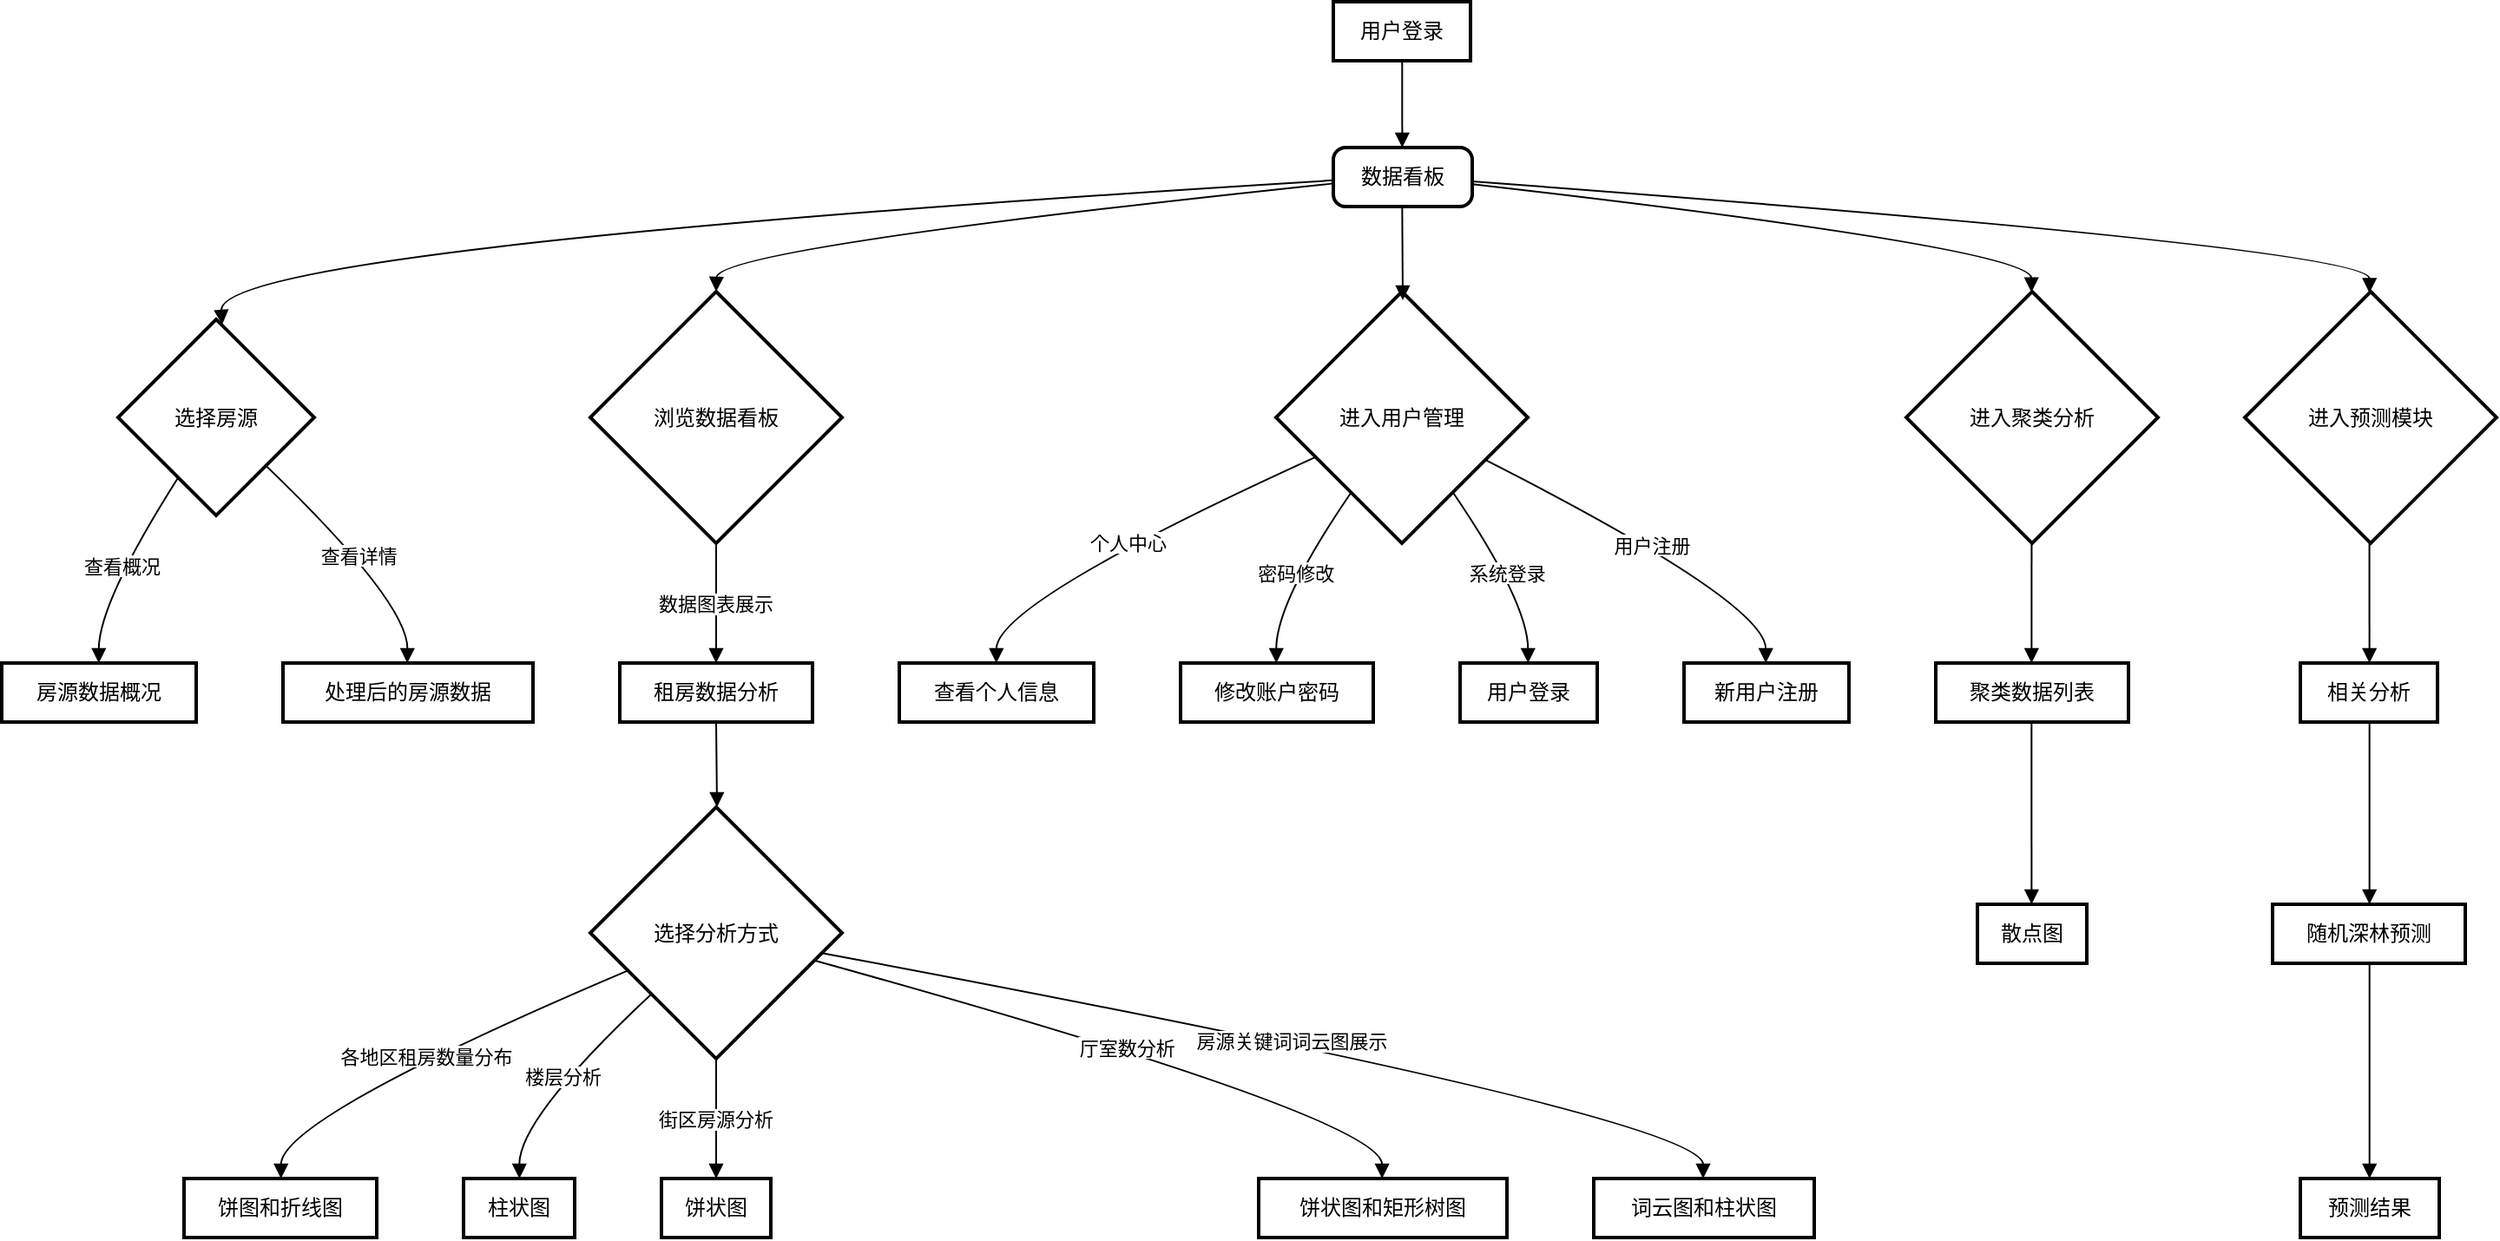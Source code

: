 <mxfile version="21.3.7" type="github">
  <diagram name="第 1 页" id="onNldy-fITMc3NeipK9k">
    <mxGraphModel dx="1461" dy="783" grid="0" gridSize="10" guides="1" tooltips="1" connect="1" arrows="1" fold="1" page="0" pageScale="1" pageWidth="827" pageHeight="1169" math="0" shadow="0">
      <root>
        <mxCell id="0" />
        <mxCell id="1" parent="0" />
        <mxCell id="FpbgR8NVeoe7G8xgClGx-1" value="用户登录" style="whiteSpace=wrap;strokeWidth=2;" vertex="1" parent="1">
          <mxGeometry x="787" y="20" width="79" height="34" as="geometry" />
        </mxCell>
        <mxCell id="FpbgR8NVeoe7G8xgClGx-2" value="数据看板" style="rounded=1;absoluteArcSize=1;arcSize=14;whiteSpace=wrap;strokeWidth=2;" vertex="1" parent="1">
          <mxGeometry x="787" y="104" width="80" height="34" as="geometry" />
        </mxCell>
        <mxCell id="FpbgR8NVeoe7G8xgClGx-3" value="选择房源" style="rhombus;strokeWidth=2;whiteSpace=wrap;" vertex="1" parent="1">
          <mxGeometry x="87" y="203" width="113" height="113" as="geometry" />
        </mxCell>
        <mxCell id="FpbgR8NVeoe7G8xgClGx-4" value="房源数据概况" style="whiteSpace=wrap;strokeWidth=2;" vertex="1" parent="1">
          <mxGeometry x="20" y="401" width="112" height="34" as="geometry" />
        </mxCell>
        <mxCell id="FpbgR8NVeoe7G8xgClGx-5" value="处理后的房源数据" style="whiteSpace=wrap;strokeWidth=2;" vertex="1" parent="1">
          <mxGeometry x="182" y="401" width="144" height="34" as="geometry" />
        </mxCell>
        <mxCell id="FpbgR8NVeoe7G8xgClGx-6" value="浏览数据看板" style="rhombus;strokeWidth=2;whiteSpace=wrap;" vertex="1" parent="1">
          <mxGeometry x="359" y="187" width="145" height="145" as="geometry" />
        </mxCell>
        <mxCell id="FpbgR8NVeoe7G8xgClGx-7" value="租房数据分析" style="whiteSpace=wrap;strokeWidth=2;" vertex="1" parent="1">
          <mxGeometry x="376" y="401" width="111" height="34" as="geometry" />
        </mxCell>
        <mxCell id="FpbgR8NVeoe7G8xgClGx-8" value="选择分析方式" style="rhombus;strokeWidth=2;whiteSpace=wrap;" vertex="1" parent="1">
          <mxGeometry x="359" y="484" width="145" height="145" as="geometry" />
        </mxCell>
        <mxCell id="FpbgR8NVeoe7G8xgClGx-9" value="饼图和折线图" style="whiteSpace=wrap;strokeWidth=2;" vertex="1" parent="1">
          <mxGeometry x="125" y="698" width="111" height="34" as="geometry" />
        </mxCell>
        <mxCell id="FpbgR8NVeoe7G8xgClGx-10" value="柱状图" style="whiteSpace=wrap;strokeWidth=2;" vertex="1" parent="1">
          <mxGeometry x="286" y="698" width="64" height="34" as="geometry" />
        </mxCell>
        <mxCell id="FpbgR8NVeoe7G8xgClGx-11" value="饼状图" style="whiteSpace=wrap;strokeWidth=2;" vertex="1" parent="1">
          <mxGeometry x="400" y="698" width="63" height="34" as="geometry" />
        </mxCell>
        <mxCell id="FpbgR8NVeoe7G8xgClGx-12" value="饼状图和矩形树图" style="whiteSpace=wrap;strokeWidth=2;" vertex="1" parent="1">
          <mxGeometry x="744" y="698" width="143" height="34" as="geometry" />
        </mxCell>
        <mxCell id="FpbgR8NVeoe7G8xgClGx-13" value="词云图和柱状图" style="whiteSpace=wrap;strokeWidth=2;" vertex="1" parent="1">
          <mxGeometry x="937" y="698" width="127" height="34" as="geometry" />
        </mxCell>
        <mxCell id="FpbgR8NVeoe7G8xgClGx-14" value="进入用户管理" style="rhombus;strokeWidth=2;whiteSpace=wrap;" vertex="1" parent="1">
          <mxGeometry x="754" y="187" width="145" height="145" as="geometry" />
        </mxCell>
        <mxCell id="FpbgR8NVeoe7G8xgClGx-15" value="查看个人信息" style="whiteSpace=wrap;strokeWidth=2;" vertex="1" parent="1">
          <mxGeometry x="537" y="401" width="112" height="34" as="geometry" />
        </mxCell>
        <mxCell id="FpbgR8NVeoe7G8xgClGx-16" value="修改账户密码" style="whiteSpace=wrap;strokeWidth=2;" vertex="1" parent="1">
          <mxGeometry x="699" y="401" width="111" height="34" as="geometry" />
        </mxCell>
        <mxCell id="FpbgR8NVeoe7G8xgClGx-17" value="用户登录" style="whiteSpace=wrap;strokeWidth=2;" vertex="1" parent="1">
          <mxGeometry x="860" y="401" width="79" height="34" as="geometry" />
        </mxCell>
        <mxCell id="FpbgR8NVeoe7G8xgClGx-18" value="新用户注册" style="whiteSpace=wrap;strokeWidth=2;" vertex="1" parent="1">
          <mxGeometry x="989" y="401" width="95" height="34" as="geometry" />
        </mxCell>
        <mxCell id="FpbgR8NVeoe7G8xgClGx-19" value="进入聚类分析" style="rhombus;strokeWidth=2;whiteSpace=wrap;" vertex="1" parent="1">
          <mxGeometry x="1117" y="187" width="145" height="145" as="geometry" />
        </mxCell>
        <mxCell id="FpbgR8NVeoe7G8xgClGx-20" value="聚类数据列表" style="whiteSpace=wrap;strokeWidth=2;" vertex="1" parent="1">
          <mxGeometry x="1134" y="401" width="111" height="34" as="geometry" />
        </mxCell>
        <mxCell id="FpbgR8NVeoe7G8xgClGx-21" value="散点图" style="whiteSpace=wrap;strokeWidth=2;" vertex="1" parent="1">
          <mxGeometry x="1158" y="540" width="63" height="34" as="geometry" />
        </mxCell>
        <mxCell id="FpbgR8NVeoe7G8xgClGx-22" value="进入预测模块" style="rhombus;strokeWidth=2;whiteSpace=wrap;" vertex="1" parent="1">
          <mxGeometry x="1312" y="187" width="145" height="145" as="geometry" />
        </mxCell>
        <mxCell id="FpbgR8NVeoe7G8xgClGx-23" value="相关分析" style="whiteSpace=wrap;strokeWidth=2;" vertex="1" parent="1">
          <mxGeometry x="1344" y="401" width="79" height="34" as="geometry" />
        </mxCell>
        <mxCell id="FpbgR8NVeoe7G8xgClGx-24" value="随机深林预测" style="whiteSpace=wrap;strokeWidth=2;" vertex="1" parent="1">
          <mxGeometry x="1328" y="540" width="111" height="34" as="geometry" />
        </mxCell>
        <mxCell id="FpbgR8NVeoe7G8xgClGx-25" value="预测结果" style="whiteSpace=wrap;strokeWidth=2;" vertex="1" parent="1">
          <mxGeometry x="1344" y="698" width="80" height="34" as="geometry" />
        </mxCell>
        <mxCell id="FpbgR8NVeoe7G8xgClGx-26" value="" style="curved=1;startArrow=none;endArrow=block;exitX=0.502;exitY=0.99;entryX=0.496;entryY=-0.01;rounded=0;" edge="1" parent="1" source="FpbgR8NVeoe7G8xgClGx-1" target="FpbgR8NVeoe7G8xgClGx-2">
          <mxGeometry relative="1" as="geometry">
            <Array as="points" />
          </mxGeometry>
        </mxCell>
        <mxCell id="FpbgR8NVeoe7G8xgClGx-27" value="" style="curved=1;startArrow=none;endArrow=block;exitX=-0.002;exitY=0.557;rounded=0;" edge="1" parent="1" source="FpbgR8NVeoe7G8xgClGx-2">
          <mxGeometry relative="1" as="geometry">
            <Array as="points">
              <mxPoint x="144" y="162" />
            </Array>
            <mxPoint x="147" y="206" as="targetPoint" />
          </mxGeometry>
        </mxCell>
        <mxCell id="FpbgR8NVeoe7G8xgClGx-28" value="查看概况" style="curved=1;startArrow=none;endArrow=block;exitX=0.185;exitY=1.0;entryX=0.499;entryY=-0.01;rounded=0;" edge="1" parent="1" source="FpbgR8NVeoe7G8xgClGx-3" target="FpbgR8NVeoe7G8xgClGx-4">
          <mxGeometry relative="1" as="geometry">
            <Array as="points">
              <mxPoint x="76" y="366" />
            </Array>
          </mxGeometry>
        </mxCell>
        <mxCell id="FpbgR8NVeoe7G8xgClGx-29" value="查看详情" style="curved=1;startArrow=none;endArrow=block;exitX=1.001;exitY=0.986;entryX=0.497;entryY=-0.01;rounded=0;" edge="1" parent="1" source="FpbgR8NVeoe7G8xgClGx-3" target="FpbgR8NVeoe7G8xgClGx-5">
          <mxGeometry relative="1" as="geometry">
            <Array as="points">
              <mxPoint x="254" y="366" />
            </Array>
          </mxGeometry>
        </mxCell>
        <mxCell id="FpbgR8NVeoe7G8xgClGx-30" value="" style="curved=1;startArrow=none;endArrow=block;exitX=-0.002;exitY=0.609;entryX=0.5;entryY=0;rounded=0;entryDx=0;entryDy=0;" edge="1" parent="1" source="FpbgR8NVeoe7G8xgClGx-2" target="FpbgR8NVeoe7G8xgClGx-6">
          <mxGeometry relative="1" as="geometry">
            <Array as="points">
              <mxPoint x="432" y="162" />
            </Array>
          </mxGeometry>
        </mxCell>
        <mxCell id="FpbgR8NVeoe7G8xgClGx-31" value="数据图表展示" style="curved=1;startArrow=none;endArrow=block;exitX=0.5;exitY=1.0;entryX=0.5;entryY=-0.01;rounded=0;" edge="1" parent="1" source="FpbgR8NVeoe7G8xgClGx-6" target="FpbgR8NVeoe7G8xgClGx-7">
          <mxGeometry relative="1" as="geometry">
            <Array as="points" />
          </mxGeometry>
        </mxCell>
        <mxCell id="FpbgR8NVeoe7G8xgClGx-32" value="" style="curved=1;startArrow=none;endArrow=block;exitX=0.5;exitY=0.98;rounded=0;" edge="1" parent="1" source="FpbgR8NVeoe7G8xgClGx-7">
          <mxGeometry relative="1" as="geometry">
            <Array as="points" />
            <mxPoint x="432" y="484" as="targetPoint" />
          </mxGeometry>
        </mxCell>
        <mxCell id="FpbgR8NVeoe7G8xgClGx-33" value="各地区租房数量分布" style="curved=1;startArrow=none;endArrow=block;exitX=0.001;exitY=0.713;entryX=0.503;entryY=-0.01;rounded=0;" edge="1" parent="1" source="FpbgR8NVeoe7G8xgClGx-8" target="FpbgR8NVeoe7G8xgClGx-9">
          <mxGeometry relative="1" as="geometry">
            <Array as="points">
              <mxPoint x="181" y="663" />
            </Array>
          </mxGeometry>
        </mxCell>
        <mxCell id="FpbgR8NVeoe7G8xgClGx-34" value="楼层分析" style="curved=1;startArrow=none;endArrow=block;exitX=0.001;exitY=0.971;entryX=0.503;entryY=-0.01;rounded=0;" edge="1" parent="1" source="FpbgR8NVeoe7G8xgClGx-8" target="FpbgR8NVeoe7G8xgClGx-10">
          <mxGeometry relative="1" as="geometry">
            <Array as="points">
              <mxPoint x="318" y="663" />
            </Array>
          </mxGeometry>
        </mxCell>
        <mxCell id="FpbgR8NVeoe7G8xgClGx-35" value="街区房源分析" style="curved=1;startArrow=none;endArrow=block;exitX=0.5;exitY=1.0;entryX=0.5;entryY=-0.01;rounded=0;" edge="1" parent="1" source="FpbgR8NVeoe7G8xgClGx-8" target="FpbgR8NVeoe7G8xgClGx-11">
          <mxGeometry relative="1" as="geometry">
            <Array as="points" />
          </mxGeometry>
        </mxCell>
        <mxCell id="FpbgR8NVeoe7G8xgClGx-36" value="厅室数分析" style="curved=1;startArrow=none;endArrow=block;exitX=0.999;exitY=0.64;entryX=0.497;entryY=-0.01;rounded=0;" edge="1" parent="1" source="FpbgR8NVeoe7G8xgClGx-8" target="FpbgR8NVeoe7G8xgClGx-12">
          <mxGeometry relative="1" as="geometry">
            <Array as="points">
              <mxPoint x="815" y="663" />
            </Array>
          </mxGeometry>
        </mxCell>
        <mxCell id="FpbgR8NVeoe7G8xgClGx-37" value="房源关键词词云图展示" style="curved=1;startArrow=none;endArrow=block;exitX=0.999;exitY=0.595;entryX=0.496;entryY=-0.01;rounded=0;" edge="1" parent="1" source="FpbgR8NVeoe7G8xgClGx-8" target="FpbgR8NVeoe7G8xgClGx-13">
          <mxGeometry relative="1" as="geometry">
            <Array as="points">
              <mxPoint x="1000" y="663" />
            </Array>
          </mxGeometry>
        </mxCell>
        <mxCell id="FpbgR8NVeoe7G8xgClGx-38" value="" style="curved=1;startArrow=none;endArrow=block;exitX=0.496;exitY=0.98;rounded=0;" edge="1" parent="1" source="FpbgR8NVeoe7G8xgClGx-2">
          <mxGeometry relative="1" as="geometry">
            <Array as="points" />
            <mxPoint x="827" y="192" as="targetPoint" />
          </mxGeometry>
        </mxCell>
        <mxCell id="FpbgR8NVeoe7G8xgClGx-39" value="个人中心" style="curved=1;startArrow=none;endArrow=block;exitX=0.002;exitY=0.729;entryX=0.499;entryY=-0.01;rounded=0;" edge="1" parent="1" source="FpbgR8NVeoe7G8xgClGx-14" target="FpbgR8NVeoe7G8xgClGx-15">
          <mxGeometry relative="1" as="geometry">
            <Array as="points">
              <mxPoint x="593" y="366" />
            </Array>
          </mxGeometry>
        </mxCell>
        <mxCell id="FpbgR8NVeoe7G8xgClGx-40" value="密码修改" style="curved=1;startArrow=none;endArrow=block;exitX=0.162;exitY=1.0;entryX=0.497;entryY=-0.01;rounded=0;" edge="1" parent="1" source="FpbgR8NVeoe7G8xgClGx-14" target="FpbgR8NVeoe7G8xgClGx-16">
          <mxGeometry relative="1" as="geometry">
            <Array as="points">
              <mxPoint x="754" y="366" />
            </Array>
          </mxGeometry>
        </mxCell>
        <mxCell id="FpbgR8NVeoe7G8xgClGx-41" value="系统登录" style="curved=1;startArrow=none;endArrow=block;exitX=0.84;exitY=1.0;entryX=0.496;entryY=-0.01;rounded=0;" edge="1" parent="1" source="FpbgR8NVeoe7G8xgClGx-14" target="FpbgR8NVeoe7G8xgClGx-17">
          <mxGeometry relative="1" as="geometry">
            <Array as="points">
              <mxPoint x="899" y="366" />
            </Array>
          </mxGeometry>
        </mxCell>
        <mxCell id="FpbgR8NVeoe7G8xgClGx-42" value="用户注册" style="curved=1;startArrow=none;endArrow=block;exitX=1.0;exitY=0.755;entryX=0.496;entryY=-0.01;rounded=0;" edge="1" parent="1" source="FpbgR8NVeoe7G8xgClGx-14" target="FpbgR8NVeoe7G8xgClGx-18">
          <mxGeometry relative="1" as="geometry">
            <Array as="points">
              <mxPoint x="1036" y="366" />
            </Array>
          </mxGeometry>
        </mxCell>
        <mxCell id="FpbgR8NVeoe7G8xgClGx-43" value="" style="curved=1;startArrow=none;endArrow=block;exitX=0.994;exitY=0.62;rounded=0;" edge="1" parent="1" source="FpbgR8NVeoe7G8xgClGx-2" target="FpbgR8NVeoe7G8xgClGx-19">
          <mxGeometry relative="1" as="geometry">
            <Array as="points">
              <mxPoint x="1189" y="162" />
            </Array>
          </mxGeometry>
        </mxCell>
        <mxCell id="FpbgR8NVeoe7G8xgClGx-44" value="" style="curved=1;startArrow=none;endArrow=block;exitX=0.498;exitY=1.0;entryX=0.497;entryY=-0.01;rounded=0;" edge="1" parent="1" source="FpbgR8NVeoe7G8xgClGx-19" target="FpbgR8NVeoe7G8xgClGx-20">
          <mxGeometry relative="1" as="geometry">
            <Array as="points" />
          </mxGeometry>
        </mxCell>
        <mxCell id="FpbgR8NVeoe7G8xgClGx-45" value="" style="curved=1;startArrow=none;endArrow=block;exitX=0.497;exitY=0.98;entryX=0.495;entryY=-0.005;rounded=0;" edge="1" parent="1" source="FpbgR8NVeoe7G8xgClGx-20" target="FpbgR8NVeoe7G8xgClGx-21">
          <mxGeometry relative="1" as="geometry">
            <Array as="points" />
          </mxGeometry>
        </mxCell>
        <mxCell id="FpbgR8NVeoe7G8xgClGx-46" value="" style="curved=1;startArrow=none;endArrow=block;exitX=0.994;exitY=0.573;entryX=0.495;entryY=0.002;rounded=0;" edge="1" parent="1" source="FpbgR8NVeoe7G8xgClGx-2" target="FpbgR8NVeoe7G8xgClGx-22">
          <mxGeometry relative="1" as="geometry">
            <Array as="points">
              <mxPoint x="1384" y="162" />
            </Array>
          </mxGeometry>
        </mxCell>
        <mxCell id="FpbgR8NVeoe7G8xgClGx-47" value="" style="curved=1;startArrow=none;endArrow=block;exitX=0.495;exitY=1.0;entryX=0.504;entryY=-0.01;rounded=0;" edge="1" parent="1" source="FpbgR8NVeoe7G8xgClGx-22" target="FpbgR8NVeoe7G8xgClGx-23">
          <mxGeometry relative="1" as="geometry">
            <Array as="points" />
          </mxGeometry>
        </mxCell>
        <mxCell id="FpbgR8NVeoe7G8xgClGx-48" value="" style="curved=1;startArrow=none;endArrow=block;exitX=0.504;exitY=0.98;entryX=0.503;entryY=-0.005;rounded=0;" edge="1" parent="1" source="FpbgR8NVeoe7G8xgClGx-23" target="FpbgR8NVeoe7G8xgClGx-24">
          <mxGeometry relative="1" as="geometry">
            <Array as="points" />
          </mxGeometry>
        </mxCell>
        <mxCell id="FpbgR8NVeoe7G8xgClGx-49" value="" style="curved=1;startArrow=none;endArrow=block;exitX=0.503;exitY=0.985;entryX=0.498;entryY=-0.01;rounded=0;" edge="1" parent="1" source="FpbgR8NVeoe7G8xgClGx-24" target="FpbgR8NVeoe7G8xgClGx-25">
          <mxGeometry relative="1" as="geometry">
            <Array as="points" />
          </mxGeometry>
        </mxCell>
      </root>
    </mxGraphModel>
  </diagram>
</mxfile>
